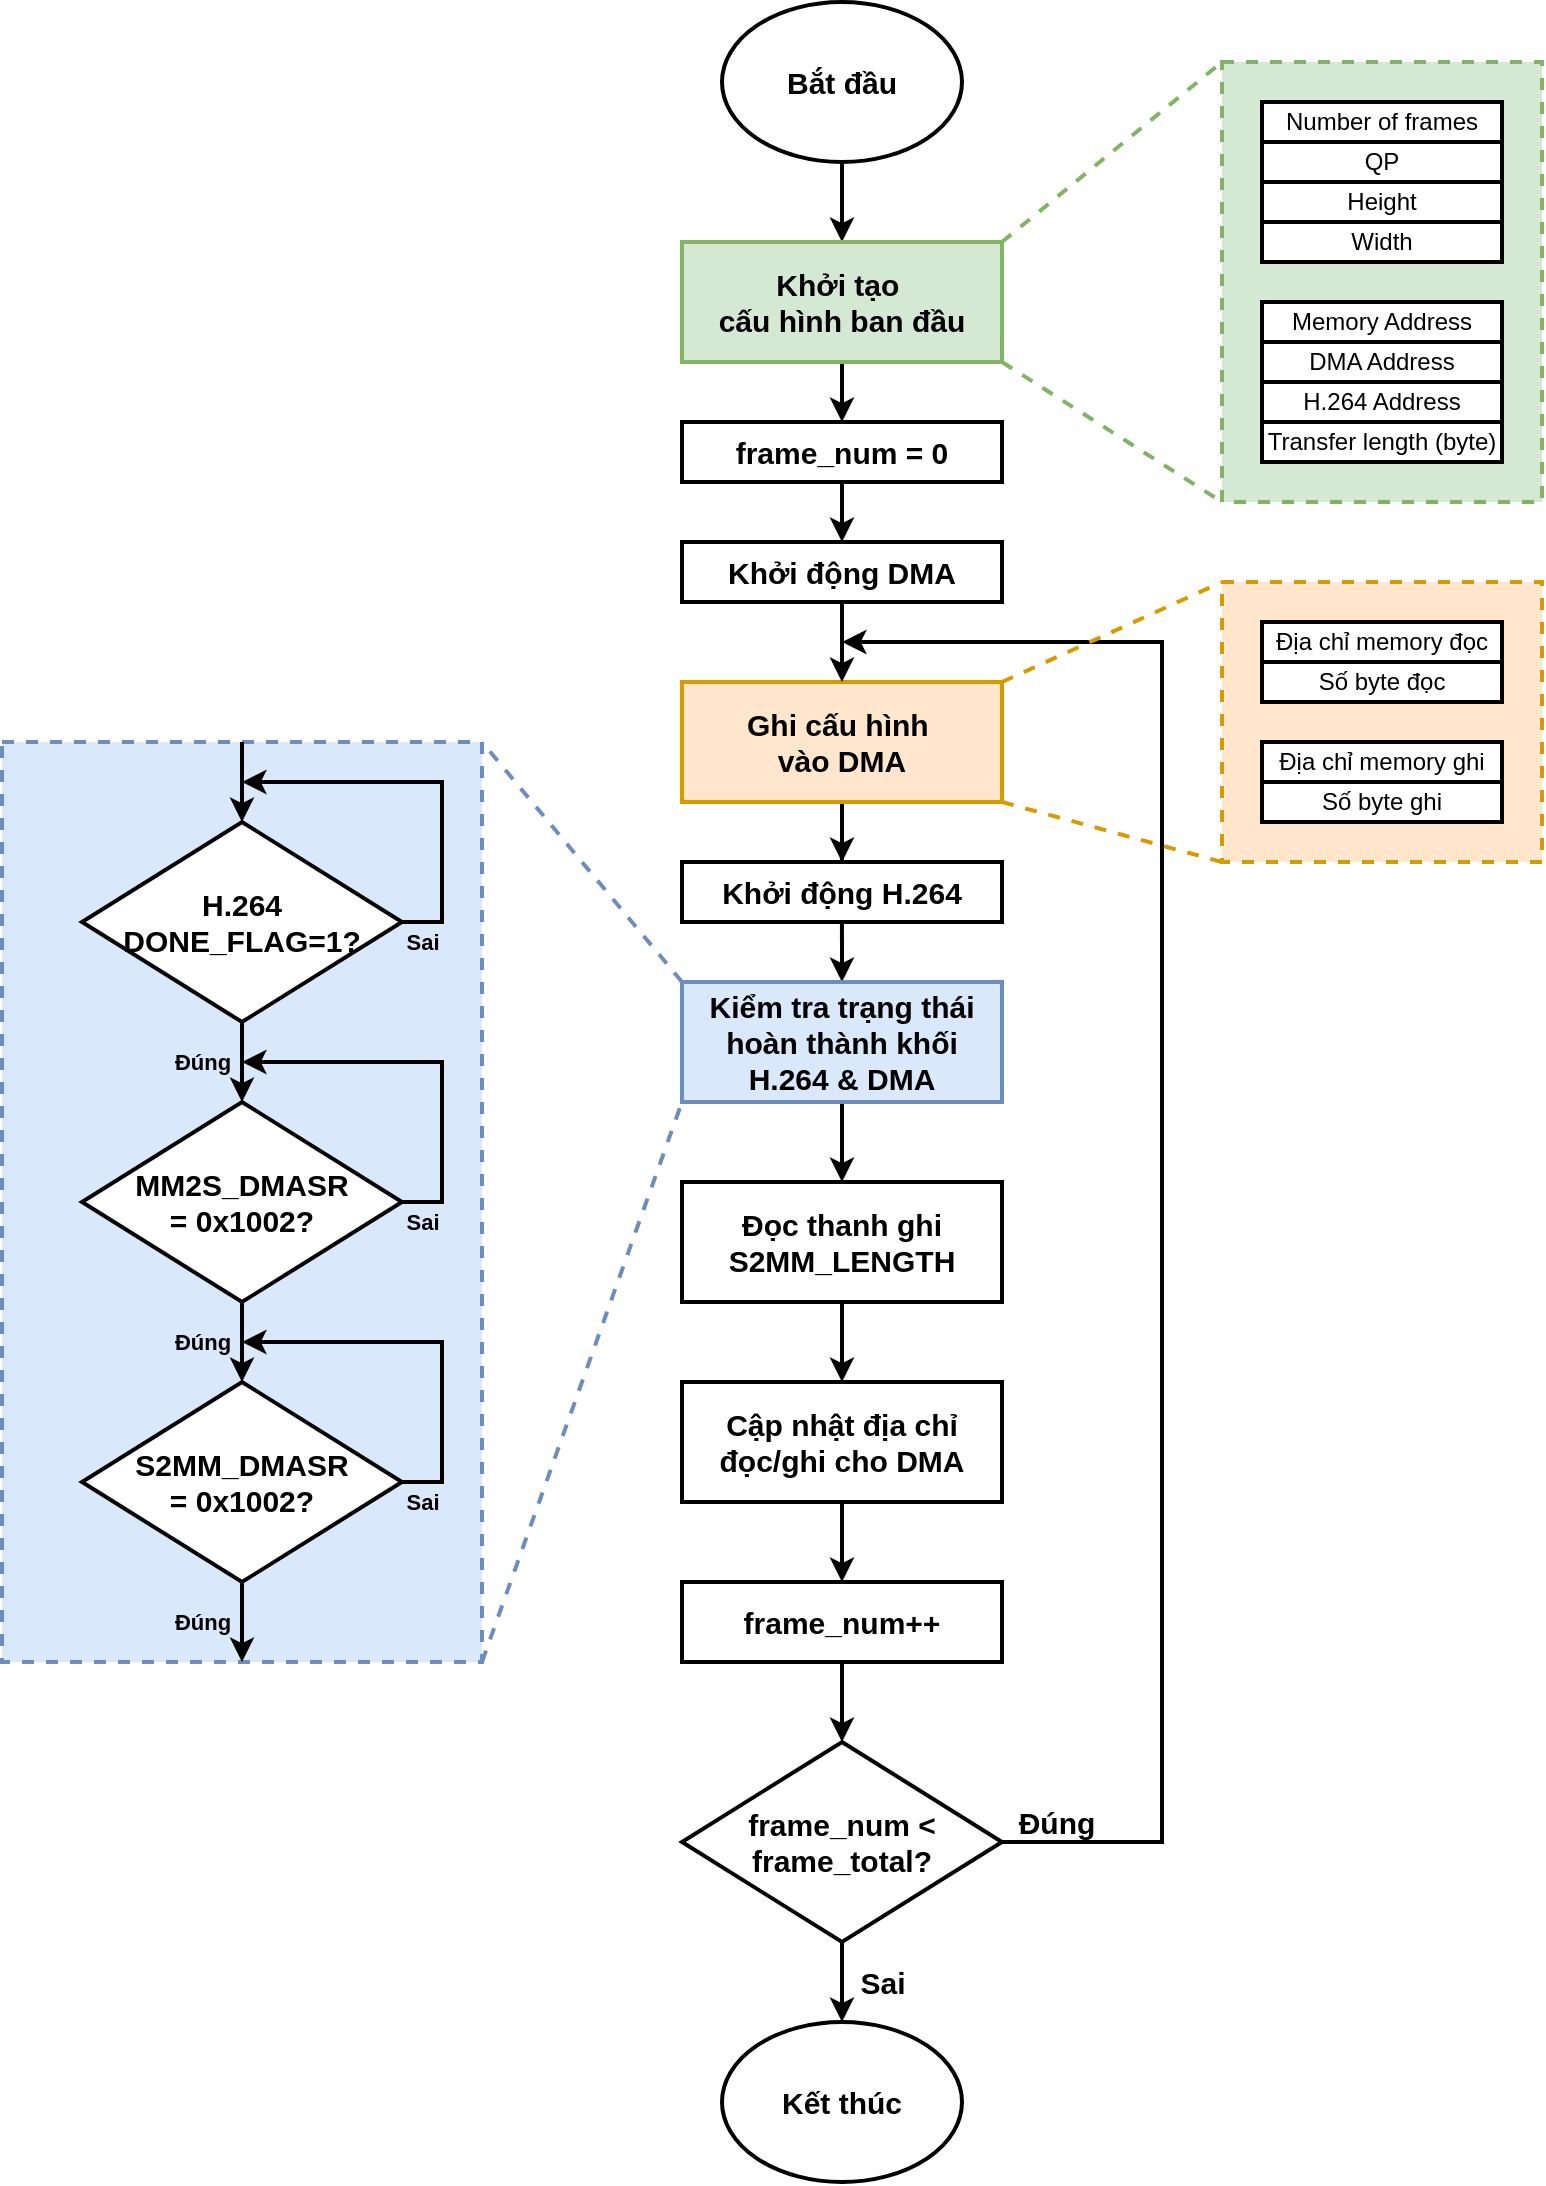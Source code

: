 <mxfile version="24.7.5">
  <diagram name="Page-1" id="uT3Ld9Kiim9X7538VmR-">
    <mxGraphModel dx="1615" dy="1782" grid="1" gridSize="10" guides="1" tooltips="1" connect="1" arrows="1" fold="1" page="1" pageScale="1" pageWidth="1169" pageHeight="827" math="0" shadow="0">
      <root>
        <mxCell id="0" />
        <mxCell id="1" parent="0" />
        <mxCell id="ribtpu92anh9PXgr11bW-11" value="" style="rounded=0;whiteSpace=wrap;html=1;fillColor=#dae8fc;strokeColor=#6c8ebf;strokeWidth=2;dashed=1;" vertex="1" parent="1">
          <mxGeometry x="80" y="360" width="240" height="460" as="geometry" />
        </mxCell>
        <mxCell id="UEgzTNBBbmIyngKr5W8n-33" value="" style="rounded=0;whiteSpace=wrap;html=1;dashed=1;fontStyle=0;strokeWidth=2;fillColor=#d5e8d4;strokeColor=#82b366;" parent="1" vertex="1">
          <mxGeometry x="690" y="20" width="160" height="220" as="geometry" />
        </mxCell>
        <mxCell id="UEgzTNBBbmIyngKr5W8n-11" style="edgeStyle=orthogonalEdgeStyle;rounded=0;orthogonalLoop=1;jettySize=auto;html=1;entryX=0.5;entryY=0;entryDx=0;entryDy=0;fontSize=15;fontStyle=1;strokeWidth=2;" parent="1" source="UEgzTNBBbmIyngKr5W8n-1" target="UEgzTNBBbmIyngKr5W8n-2" edge="1">
          <mxGeometry relative="1" as="geometry" />
        </mxCell>
        <mxCell id="UEgzTNBBbmIyngKr5W8n-1" value="Bắt đầu" style="ellipse;whiteSpace=wrap;html=1;fontSize=15;fontStyle=1;strokeWidth=2;" parent="1" vertex="1">
          <mxGeometry x="440" y="-10" width="120" height="80" as="geometry" />
        </mxCell>
        <mxCell id="ribtpu92anh9PXgr11bW-32" style="edgeStyle=orthogonalEdgeStyle;rounded=0;orthogonalLoop=1;jettySize=auto;html=1;entryX=0.5;entryY=0;entryDx=0;entryDy=0;strokeWidth=2;" edge="1" parent="1" source="UEgzTNBBbmIyngKr5W8n-2" target="UEgzTNBBbmIyngKr5W8n-40">
          <mxGeometry relative="1" as="geometry" />
        </mxCell>
        <mxCell id="UEgzTNBBbmIyngKr5W8n-2" value="Khởi tạo&amp;nbsp;&lt;div&gt;cấu hình ban đầu&lt;/div&gt;" style="rounded=0;whiteSpace=wrap;html=1;fontSize=15;fontStyle=1;strokeWidth=2;fillColor=#d5e8d4;strokeColor=#82b366;" parent="1" vertex="1">
          <mxGeometry x="420" y="110" width="160" height="60" as="geometry" />
        </mxCell>
        <mxCell id="UEgzTNBBbmIyngKr5W8n-19" value="Đúng" style="edgeStyle=orthogonalEdgeStyle;rounded=0;orthogonalLoop=1;jettySize=auto;html=1;fontSize=15;fontStyle=1;strokeWidth=2;labelBackgroundColor=none;exitX=1;exitY=0.5;exitDx=0;exitDy=0;" parent="1" source="UEgzTNBBbmIyngKr5W8n-3" edge="1">
          <mxGeometry x="-0.936" y="10" relative="1" as="geometry">
            <mxPoint x="500" y="310" as="targetPoint" />
            <Array as="points">
              <mxPoint x="660" y="910" />
              <mxPoint x="660" y="310" />
              <mxPoint x="500" y="310" />
            </Array>
            <mxPoint as="offset" />
            <mxPoint x="600" y="950" as="sourcePoint" />
          </mxGeometry>
        </mxCell>
        <mxCell id="UEgzTNBBbmIyngKr5W8n-21" value="Sai" style="edgeStyle=orthogonalEdgeStyle;rounded=0;orthogonalLoop=1;jettySize=auto;html=1;fontSize=15;fontStyle=1;strokeWidth=2;labelBackgroundColor=none;" parent="1" source="UEgzTNBBbmIyngKr5W8n-3" target="UEgzTNBBbmIyngKr5W8n-20" edge="1">
          <mxGeometry y="20" relative="1" as="geometry">
            <mxPoint as="offset" />
          </mxGeometry>
        </mxCell>
        <mxCell id="UEgzTNBBbmIyngKr5W8n-3" value="frame_num &amp;lt; frame_total?" style="rhombus;whiteSpace=wrap;html=1;fontSize=15;fontStyle=1;strokeWidth=2;" parent="1" vertex="1">
          <mxGeometry x="420" y="860" width="160" height="100" as="geometry" />
        </mxCell>
        <mxCell id="UEgzTNBBbmIyngKr5W8n-13" style="edgeStyle=orthogonalEdgeStyle;rounded=0;orthogonalLoop=1;jettySize=auto;html=1;entryX=0.5;entryY=0;entryDx=0;entryDy=0;fontSize=15;fontStyle=1;strokeWidth=2;" parent="1" source="UEgzTNBBbmIyngKr5W8n-4" target="UEgzTNBBbmIyngKr5W8n-5" edge="1">
          <mxGeometry relative="1" as="geometry" />
        </mxCell>
        <mxCell id="UEgzTNBBbmIyngKr5W8n-4" value="Ghi cấu hình&amp;nbsp;&lt;div&gt;vào DMA&lt;/div&gt;" style="rounded=0;whiteSpace=wrap;html=1;fontSize=15;fontStyle=1;strokeWidth=2;fillColor=#ffe6cc;strokeColor=#d79b00;" parent="1" vertex="1">
          <mxGeometry x="420" y="330" width="160" height="60" as="geometry" />
        </mxCell>
        <mxCell id="UEgzTNBBbmIyngKr5W8n-14" style="edgeStyle=orthogonalEdgeStyle;rounded=0;orthogonalLoop=1;jettySize=auto;html=1;entryX=0.5;entryY=0;entryDx=0;entryDy=0;fontSize=15;fontStyle=1;strokeWidth=2;" parent="1" edge="1">
          <mxGeometry relative="1" as="geometry">
            <mxPoint x="499.957" y="410.0" as="sourcePoint" />
            <mxPoint x="500" y="480" as="targetPoint" />
          </mxGeometry>
        </mxCell>
        <mxCell id="UEgzTNBBbmIyngKr5W8n-5" value="Khởi động H.264" style="rounded=0;whiteSpace=wrap;html=1;fontSize=15;fontStyle=1;strokeWidth=2;" parent="1" vertex="1">
          <mxGeometry x="420" y="420" width="160" height="30" as="geometry" />
        </mxCell>
        <mxCell id="UEgzTNBBbmIyngKr5W8n-16" style="edgeStyle=orthogonalEdgeStyle;rounded=0;orthogonalLoop=1;jettySize=auto;html=1;entryX=0.5;entryY=0;entryDx=0;entryDy=0;fontSize=15;fontStyle=1;strokeWidth=2;" parent="1" source="UEgzTNBBbmIyngKr5W8n-8" target="UEgzTNBBbmIyngKr5W8n-9" edge="1">
          <mxGeometry relative="1" as="geometry" />
        </mxCell>
        <mxCell id="UEgzTNBBbmIyngKr5W8n-8" value="Đọc thanh ghi&lt;div&gt;S2MM_LENGTH&lt;br&gt;&lt;/div&gt;" style="rounded=0;whiteSpace=wrap;html=1;fontSize=15;fontStyle=1;strokeWidth=2;" parent="1" vertex="1">
          <mxGeometry x="420" y="580" width="160" height="60" as="geometry" />
        </mxCell>
        <mxCell id="UEgzTNBBbmIyngKr5W8n-17" style="edgeStyle=orthogonalEdgeStyle;rounded=0;orthogonalLoop=1;jettySize=auto;html=1;entryX=0.5;entryY=0;entryDx=0;entryDy=0;fontSize=15;fontStyle=1;strokeWidth=2;" parent="1" source="UEgzTNBBbmIyngKr5W8n-9" target="UEgzTNBBbmIyngKr5W8n-10" edge="1">
          <mxGeometry relative="1" as="geometry" />
        </mxCell>
        <mxCell id="UEgzTNBBbmIyngKr5W8n-9" value="Cập nhật địa chỉ đọc/ghi cho DMA" style="rounded=0;whiteSpace=wrap;html=1;fontSize=15;fontStyle=1;strokeWidth=2;" parent="1" vertex="1">
          <mxGeometry x="420" y="680" width="160" height="60" as="geometry" />
        </mxCell>
        <mxCell id="UEgzTNBBbmIyngKr5W8n-18" style="edgeStyle=orthogonalEdgeStyle;rounded=0;orthogonalLoop=1;jettySize=auto;html=1;entryX=0.5;entryY=0;entryDx=0;entryDy=0;fontSize=15;fontStyle=1;strokeWidth=2;" parent="1" source="UEgzTNBBbmIyngKr5W8n-10" target="UEgzTNBBbmIyngKr5W8n-3" edge="1">
          <mxGeometry relative="1" as="geometry" />
        </mxCell>
        <mxCell id="UEgzTNBBbmIyngKr5W8n-10" value="frame_num++" style="rounded=0;whiteSpace=wrap;html=1;fontSize=15;fontStyle=1;strokeWidth=2;" parent="1" vertex="1">
          <mxGeometry x="420" y="780" width="160" height="40" as="geometry" />
        </mxCell>
        <mxCell id="UEgzTNBBbmIyngKr5W8n-20" value="Kết thúc" style="ellipse;whiteSpace=wrap;html=1;fontSize=15;fontStyle=1;strokeWidth=2;" parent="1" vertex="1">
          <mxGeometry x="440" y="1000" width="120" height="80" as="geometry" />
        </mxCell>
        <mxCell id="UEgzTNBBbmIyngKr5W8n-23" value="Height" style="rounded=0;whiteSpace=wrap;html=1;fontStyle=0;strokeWidth=2;" parent="1" vertex="1">
          <mxGeometry x="710" y="80" width="120" height="20" as="geometry" />
        </mxCell>
        <mxCell id="UEgzTNBBbmIyngKr5W8n-24" value="Width" style="rounded=0;whiteSpace=wrap;html=1;fontStyle=0;strokeWidth=2;" parent="1" vertex="1">
          <mxGeometry x="710" y="100" width="120" height="20" as="geometry" />
        </mxCell>
        <mxCell id="UEgzTNBBbmIyngKr5W8n-25" value="Memory Address" style="rounded=0;whiteSpace=wrap;html=1;fontStyle=0;strokeWidth=2;" parent="1" vertex="1">
          <mxGeometry x="710" y="140" width="120" height="20" as="geometry" />
        </mxCell>
        <mxCell id="UEgzTNBBbmIyngKr5W8n-26" value="DMA Address" style="rounded=0;whiteSpace=wrap;html=1;fontStyle=0;strokeWidth=2;" parent="1" vertex="1">
          <mxGeometry x="710" y="160" width="120" height="20" as="geometry" />
        </mxCell>
        <mxCell id="UEgzTNBBbmIyngKr5W8n-27" value="H.264 Address" style="rounded=0;whiteSpace=wrap;html=1;fontStyle=0;strokeWidth=2;" parent="1" vertex="1">
          <mxGeometry x="710" y="180" width="120" height="20" as="geometry" />
        </mxCell>
        <mxCell id="UEgzTNBBbmIyngKr5W8n-28" value="Transfer length (byte)" style="rounded=0;whiteSpace=wrap;html=1;fontStyle=0;strokeWidth=2;" parent="1" vertex="1">
          <mxGeometry x="710" y="200" width="120" height="20" as="geometry" />
        </mxCell>
        <mxCell id="UEgzTNBBbmIyngKr5W8n-29" value="Number of frames" style="rounded=0;whiteSpace=wrap;html=1;fontStyle=0;strokeWidth=2;" parent="1" vertex="1">
          <mxGeometry x="710" y="40" width="120" height="20" as="geometry" />
        </mxCell>
        <mxCell id="UEgzTNBBbmIyngKr5W8n-30" value="QP" style="rounded=0;whiteSpace=wrap;html=1;fontStyle=0;strokeWidth=2;" parent="1" vertex="1">
          <mxGeometry x="710" y="60" width="120" height="20" as="geometry" />
        </mxCell>
        <mxCell id="UEgzTNBBbmIyngKr5W8n-34" value="" style="endArrow=none;html=1;rounded=0;entryX=0;entryY=0;entryDx=0;entryDy=0;exitX=1;exitY=0;exitDx=0;exitDy=0;dashed=1;fontStyle=1;strokeWidth=2;fillColor=#d5e8d4;strokeColor=#82b366;" parent="1" source="UEgzTNBBbmIyngKr5W8n-2" target="UEgzTNBBbmIyngKr5W8n-33" edge="1">
          <mxGeometry width="50" height="50" relative="1" as="geometry">
            <mxPoint x="360" y="120" as="sourcePoint" />
            <mxPoint x="410" y="70" as="targetPoint" />
          </mxGeometry>
        </mxCell>
        <mxCell id="UEgzTNBBbmIyngKr5W8n-35" value="" style="endArrow=none;html=1;rounded=0;entryX=0;entryY=1;entryDx=0;entryDy=0;exitX=1;exitY=1;exitDx=0;exitDy=0;dashed=1;fontStyle=1;strokeWidth=2;fillColor=#d5e8d4;strokeColor=#82b366;" parent="1" source="UEgzTNBBbmIyngKr5W8n-2" target="UEgzTNBBbmIyngKr5W8n-33" edge="1">
          <mxGeometry width="50" height="50" relative="1" as="geometry">
            <mxPoint x="430" y="190" as="sourcePoint" />
            <mxPoint x="390" y="90" as="targetPoint" />
          </mxGeometry>
        </mxCell>
        <mxCell id="ribtpu92anh9PXgr11bW-33" style="edgeStyle=orthogonalEdgeStyle;rounded=0;orthogonalLoop=1;jettySize=auto;html=1;entryX=0.5;entryY=0;entryDx=0;entryDy=0;strokeWidth=2;" edge="1" parent="1" source="UEgzTNBBbmIyngKr5W8n-40" target="ribtpu92anh9PXgr11bW-31">
          <mxGeometry relative="1" as="geometry" />
        </mxCell>
        <mxCell id="UEgzTNBBbmIyngKr5W8n-40" value="frame_num = 0" style="rounded=0;whiteSpace=wrap;html=1;fontSize=15;fontStyle=1;strokeWidth=2;" parent="1" vertex="1">
          <mxGeometry x="420" y="200" width="160" height="30" as="geometry" />
        </mxCell>
        <mxCell id="ribtpu92anh9PXgr11bW-1" value="MM2S_DMASR&lt;div&gt;= 0x1002?&lt;/div&gt;" style="rhombus;whiteSpace=wrap;html=1;fontSize=15;fontStyle=1;strokeWidth=2;" vertex="1" parent="1">
          <mxGeometry x="120" y="540" width="160" height="100" as="geometry" />
        </mxCell>
        <mxCell id="ribtpu92anh9PXgr11bW-6" value="Đúng" style="edgeStyle=orthogonalEdgeStyle;rounded=0;orthogonalLoop=1;jettySize=auto;html=1;entryX=0.5;entryY=0;entryDx=0;entryDy=0;fontStyle=1;strokeWidth=2;labelBackgroundColor=none;" edge="1" parent="1" source="ribtpu92anh9PXgr11bW-2" target="ribtpu92anh9PXgr11bW-1">
          <mxGeometry y="-20" relative="1" as="geometry">
            <mxPoint as="offset" />
          </mxGeometry>
        </mxCell>
        <mxCell id="ribtpu92anh9PXgr11bW-2" value="H.264&lt;div&gt;DONE_FLAG=1?&lt;/div&gt;" style="rhombus;whiteSpace=wrap;html=1;fontSize=15;fontStyle=1;strokeWidth=2;" vertex="1" parent="1">
          <mxGeometry x="120" y="400" width="160" height="100" as="geometry" />
        </mxCell>
        <mxCell id="ribtpu92anh9PXgr11bW-4" value="S2MM_DMASR&lt;div&gt;= 0x1002?&lt;/div&gt;" style="rhombus;whiteSpace=wrap;html=1;fontSize=15;fontStyle=1;strokeWidth=2;" vertex="1" parent="1">
          <mxGeometry x="120" y="680" width="160" height="100" as="geometry" />
        </mxCell>
        <mxCell id="ribtpu92anh9PXgr11bW-7" value="Đúng" style="edgeStyle=orthogonalEdgeStyle;rounded=0;orthogonalLoop=1;jettySize=auto;html=1;entryX=0.5;entryY=0;entryDx=0;entryDy=0;fontStyle=1;strokeWidth=2;labelBackgroundColor=none;" edge="1" parent="1" source="ribtpu92anh9PXgr11bW-1" target="ribtpu92anh9PXgr11bW-4">
          <mxGeometry y="-20" relative="1" as="geometry">
            <mxPoint as="offset" />
          </mxGeometry>
        </mxCell>
        <mxCell id="ribtpu92anh9PXgr11bW-8" value="Đúng" style="endArrow=classic;html=1;rounded=0;exitX=0.5;exitY=1;exitDx=0;exitDy=0;fontStyle=1;strokeWidth=2;labelBackgroundColor=none;" edge="1" parent="1" source="ribtpu92anh9PXgr11bW-4">
          <mxGeometry y="-20" width="50" height="50" relative="1" as="geometry">
            <mxPoint x="180" y="780" as="sourcePoint" />
            <mxPoint x="200" y="820" as="targetPoint" />
            <mxPoint as="offset" />
          </mxGeometry>
        </mxCell>
        <mxCell id="ribtpu92anh9PXgr11bW-9" value="" style="endArrow=classic;html=1;rounded=0;entryX=0.5;entryY=0;entryDx=0;entryDy=0;strokeWidth=2;" edge="1" parent="1" target="ribtpu92anh9PXgr11bW-2">
          <mxGeometry width="50" height="50" relative="1" as="geometry">
            <mxPoint x="200" y="360" as="sourcePoint" />
            <mxPoint x="210" y="410" as="targetPoint" />
          </mxGeometry>
        </mxCell>
        <mxCell id="ribtpu92anh9PXgr11bW-13" value="&lt;b&gt;Sai&lt;/b&gt;" style="endArrow=classic;html=1;rounded=0;exitX=1;exitY=0.5;exitDx=0;exitDy=0;labelBackgroundColor=none;strokeWidth=2;" edge="1" parent="1" source="ribtpu92anh9PXgr11bW-2">
          <mxGeometry x="-0.895" y="-10" width="50" height="50" relative="1" as="geometry">
            <mxPoint x="230" y="430" as="sourcePoint" />
            <mxPoint x="200" y="380" as="targetPoint" />
            <Array as="points">
              <mxPoint x="300" y="450" />
              <mxPoint x="300" y="380" />
            </Array>
            <mxPoint as="offset" />
          </mxGeometry>
        </mxCell>
        <mxCell id="ribtpu92anh9PXgr11bW-14" value="&lt;b&gt;Sai&lt;/b&gt;" style="endArrow=classic;html=1;rounded=0;exitX=1;exitY=0.5;exitDx=0;exitDy=0;strokeWidth=2;labelBackgroundColor=none;" edge="1" parent="1">
          <mxGeometry x="-0.895" y="-10" width="50" height="50" relative="1" as="geometry">
            <mxPoint x="280" y="590" as="sourcePoint" />
            <mxPoint x="200" y="520" as="targetPoint" />
            <Array as="points">
              <mxPoint x="300" y="590" />
              <mxPoint x="300" y="520" />
            </Array>
            <mxPoint as="offset" />
          </mxGeometry>
        </mxCell>
        <mxCell id="ribtpu92anh9PXgr11bW-15" value="&lt;b&gt;Sai&lt;/b&gt;" style="endArrow=classic;html=1;rounded=0;exitX=1;exitY=0.5;exitDx=0;exitDy=0;strokeWidth=2;labelBackgroundColor=none;" edge="1" parent="1">
          <mxGeometry x="-0.895" y="-10" width="50" height="50" relative="1" as="geometry">
            <mxPoint x="280" y="730" as="sourcePoint" />
            <mxPoint x="200" y="660" as="targetPoint" />
            <Array as="points">
              <mxPoint x="300" y="730" />
              <mxPoint x="300" y="660" />
            </Array>
            <mxPoint as="offset" />
          </mxGeometry>
        </mxCell>
        <mxCell id="ribtpu92anh9PXgr11bW-17" style="edgeStyle=orthogonalEdgeStyle;rounded=0;orthogonalLoop=1;jettySize=auto;html=1;entryX=0.5;entryY=0;entryDx=0;entryDy=0;strokeWidth=2;" edge="1" parent="1" source="ribtpu92anh9PXgr11bW-16" target="UEgzTNBBbmIyngKr5W8n-8">
          <mxGeometry relative="1" as="geometry" />
        </mxCell>
        <mxCell id="ribtpu92anh9PXgr11bW-16" value="&lt;font style=&quot;font-size: 15px;&quot;&gt;&lt;b&gt;Kiểm tra trạng thái hoàn thành khối H.264 &amp;amp; DMA&lt;/b&gt;&lt;/font&gt;" style="rounded=0;whiteSpace=wrap;html=1;strokeWidth=2;fillColor=#dae8fc;strokeColor=#6c8ebf;" vertex="1" parent="1">
          <mxGeometry x="420" y="480" width="160" height="60" as="geometry" />
        </mxCell>
        <mxCell id="ribtpu92anh9PXgr11bW-18" value="" style="endArrow=none;dashed=1;html=1;rounded=0;entryX=1;entryY=0;entryDx=0;entryDy=0;exitX=0;exitY=0;exitDx=0;exitDy=0;fillColor=#dae8fc;strokeColor=#6c8ebf;strokeWidth=2;" edge="1" parent="1" source="ribtpu92anh9PXgr11bW-16" target="ribtpu92anh9PXgr11bW-11">
          <mxGeometry width="50" height="50" relative="1" as="geometry">
            <mxPoint x="360" y="500" as="sourcePoint" />
            <mxPoint x="410" y="450" as="targetPoint" />
          </mxGeometry>
        </mxCell>
        <mxCell id="ribtpu92anh9PXgr11bW-19" value="" style="endArrow=none;dashed=1;html=1;rounded=0;exitX=1;exitY=1;exitDx=0;exitDy=0;entryX=0;entryY=1;entryDx=0;entryDy=0;fillColor=#dae8fc;strokeColor=#6c8ebf;strokeWidth=2;" edge="1" parent="1" source="ribtpu92anh9PXgr11bW-11" target="ribtpu92anh9PXgr11bW-16">
          <mxGeometry width="50" height="50" relative="1" as="geometry">
            <mxPoint x="360" y="580" as="sourcePoint" />
            <mxPoint x="410" y="530" as="targetPoint" />
          </mxGeometry>
        </mxCell>
        <mxCell id="ribtpu92anh9PXgr11bW-20" value="" style="rounded=0;whiteSpace=wrap;html=1;dashed=1;fontStyle=0;strokeWidth=2;fillColor=#ffe6cc;strokeColor=#d79b00;" vertex="1" parent="1">
          <mxGeometry x="690" y="280" width="160" height="140" as="geometry" />
        </mxCell>
        <mxCell id="ribtpu92anh9PXgr11bW-23" value="Địa chỉ memory ghi" style="rounded=0;whiteSpace=wrap;html=1;fontStyle=0;strokeWidth=2;" vertex="1" parent="1">
          <mxGeometry x="710" y="360" width="120" height="20" as="geometry" />
        </mxCell>
        <mxCell id="ribtpu92anh9PXgr11bW-24" value="Số byte ghi" style="rounded=0;whiteSpace=wrap;html=1;fontStyle=0;strokeWidth=2;" vertex="1" parent="1">
          <mxGeometry x="710" y="380" width="120" height="20" as="geometry" />
        </mxCell>
        <mxCell id="ribtpu92anh9PXgr11bW-27" value="Địa chỉ memory đọc" style="rounded=0;whiteSpace=wrap;html=1;fontStyle=0;strokeWidth=2;" vertex="1" parent="1">
          <mxGeometry x="710" y="300" width="120" height="20" as="geometry" />
        </mxCell>
        <mxCell id="ribtpu92anh9PXgr11bW-28" value="Số byte đọc" style="rounded=0;whiteSpace=wrap;html=1;fontStyle=0;strokeWidth=2;" vertex="1" parent="1">
          <mxGeometry x="710" y="320" width="120" height="20" as="geometry" />
        </mxCell>
        <mxCell id="ribtpu92anh9PXgr11bW-29" value="" style="endArrow=none;html=1;rounded=0;entryX=0;entryY=0;entryDx=0;entryDy=0;exitX=1;exitY=0;exitDx=0;exitDy=0;dashed=1;fontStyle=1;strokeWidth=2;fillColor=#ffe6cc;strokeColor=#d79b00;" edge="1" parent="1" target="ribtpu92anh9PXgr11bW-20" source="UEgzTNBBbmIyngKr5W8n-4">
          <mxGeometry width="50" height="50" relative="1" as="geometry">
            <mxPoint x="580" y="380" as="sourcePoint" />
            <mxPoint x="410" y="330" as="targetPoint" />
          </mxGeometry>
        </mxCell>
        <mxCell id="ribtpu92anh9PXgr11bW-30" value="" style="endArrow=none;html=1;rounded=0;entryX=0;entryY=1;entryDx=0;entryDy=0;exitX=1;exitY=1;exitDx=0;exitDy=0;dashed=1;fontStyle=1;strokeWidth=2;fillColor=#ffe6cc;strokeColor=#d79b00;" edge="1" parent="1" target="ribtpu92anh9PXgr11bW-20" source="UEgzTNBBbmIyngKr5W8n-4">
          <mxGeometry width="50" height="50" relative="1" as="geometry">
            <mxPoint x="580" y="440" as="sourcePoint" />
            <mxPoint x="390" y="350" as="targetPoint" />
          </mxGeometry>
        </mxCell>
        <mxCell id="ribtpu92anh9PXgr11bW-34" style="edgeStyle=orthogonalEdgeStyle;rounded=0;orthogonalLoop=1;jettySize=auto;html=1;entryX=0.5;entryY=0;entryDx=0;entryDy=0;strokeWidth=2;" edge="1" parent="1" source="ribtpu92anh9PXgr11bW-31" target="UEgzTNBBbmIyngKr5W8n-4">
          <mxGeometry relative="1" as="geometry" />
        </mxCell>
        <mxCell id="ribtpu92anh9PXgr11bW-31" value="Khởi động DMA" style="rounded=0;whiteSpace=wrap;html=1;fontSize=15;fontStyle=1;strokeWidth=2;" vertex="1" parent="1">
          <mxGeometry x="420" y="260" width="160" height="30" as="geometry" />
        </mxCell>
      </root>
    </mxGraphModel>
  </diagram>
</mxfile>
